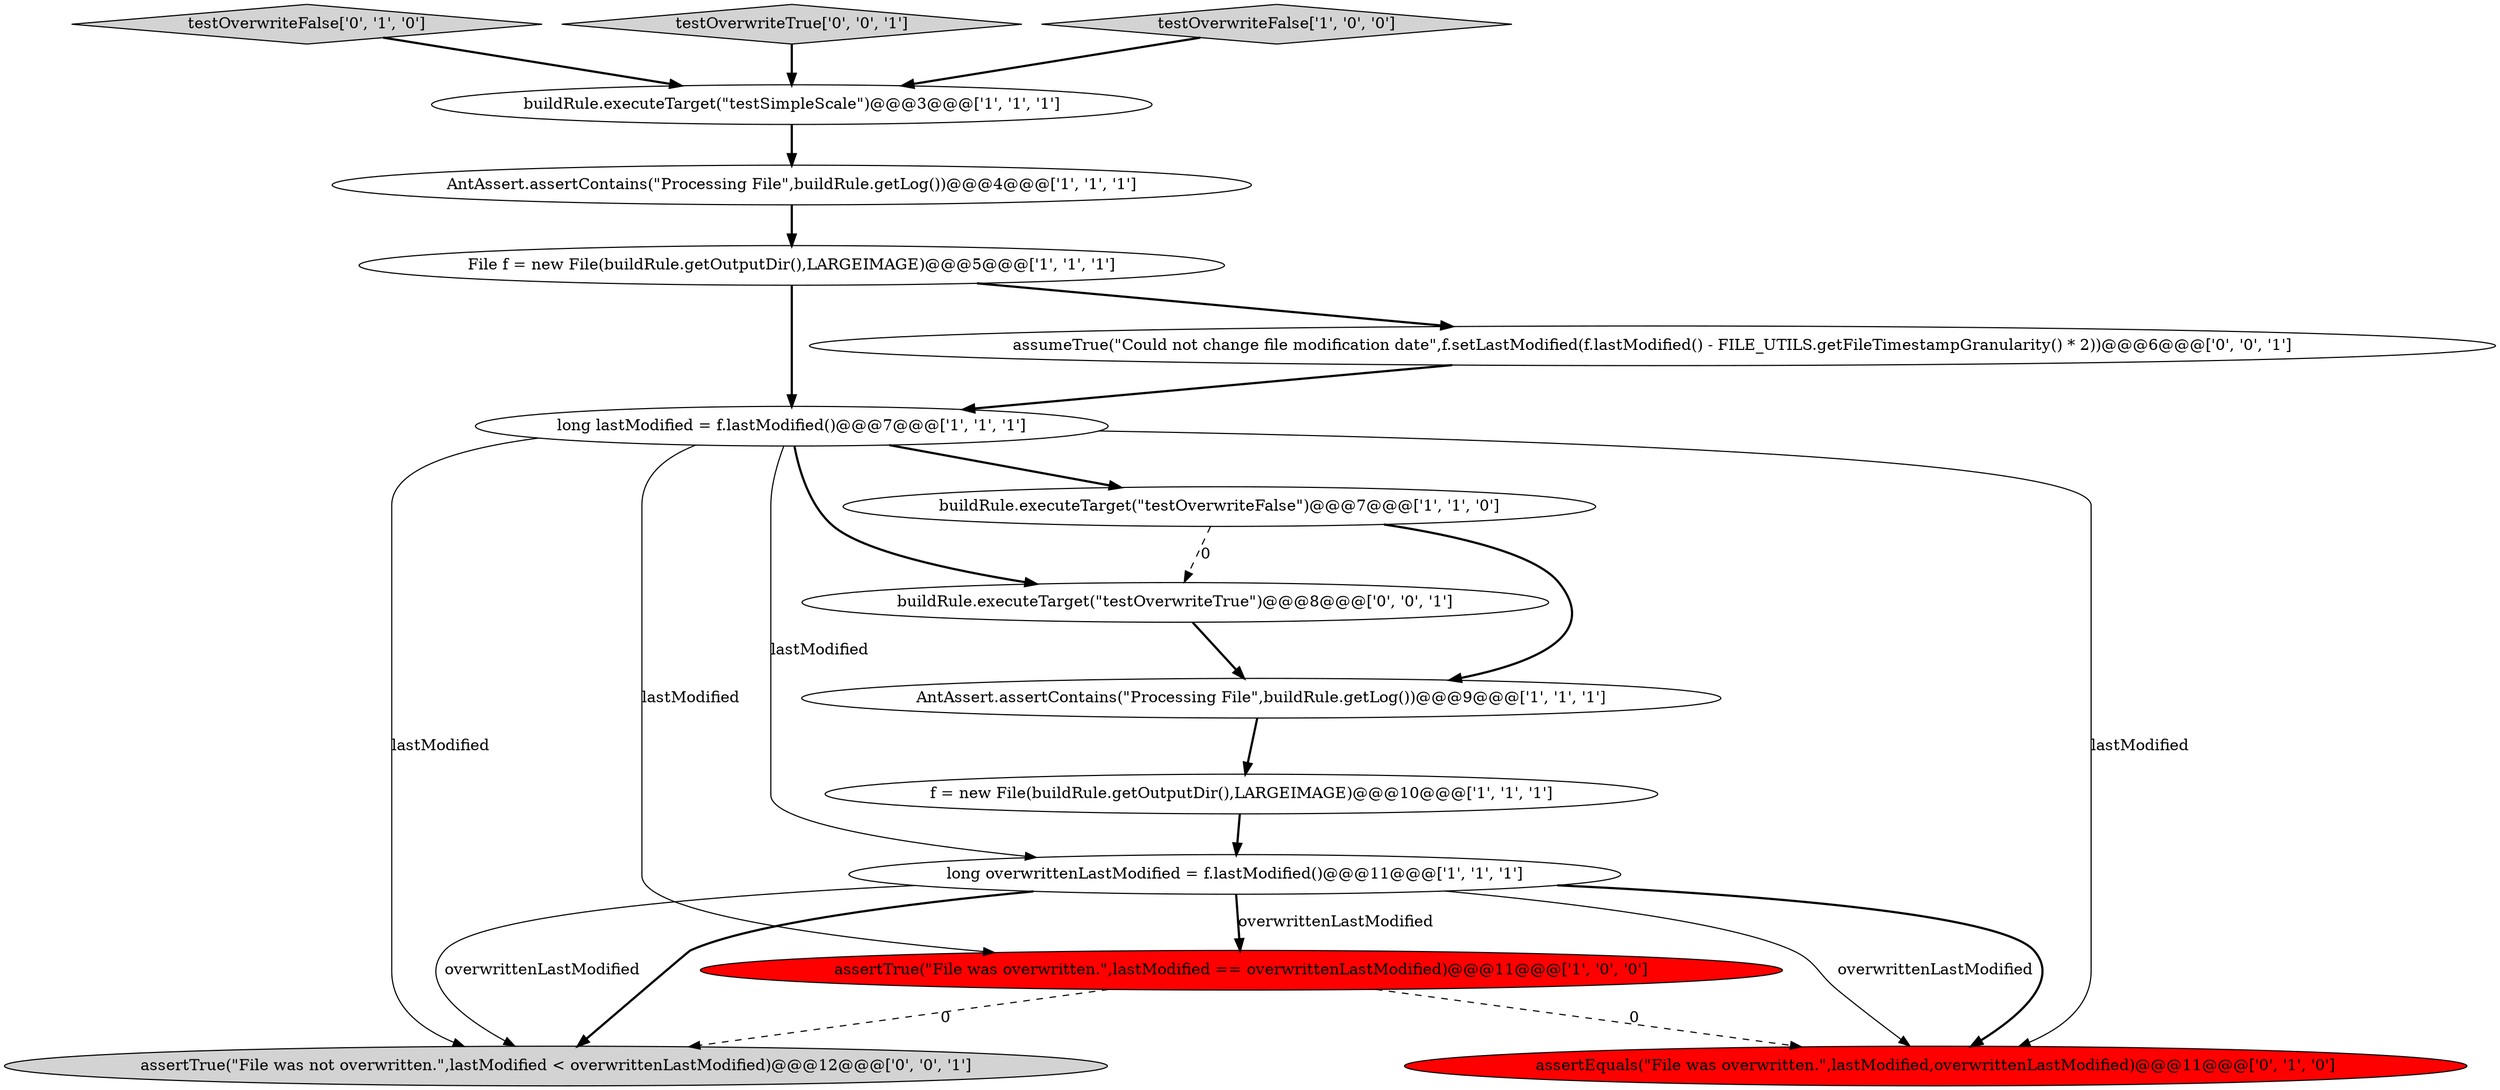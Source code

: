 digraph {
11 [style = filled, label = "testOverwriteFalse['0', '1', '0']", fillcolor = lightgray, shape = diamond image = "AAA0AAABBB2BBB"];
1 [style = filled, label = "long lastModified = f.lastModified()@@@7@@@['1', '1', '1']", fillcolor = white, shape = ellipse image = "AAA0AAABBB1BBB"];
7 [style = filled, label = "f = new File(buildRule.getOutputDir(),LARGEIMAGE)@@@10@@@['1', '1', '1']", fillcolor = white, shape = ellipse image = "AAA0AAABBB1BBB"];
2 [style = filled, label = "AntAssert.assertContains(\"Processing File\",buildRule.getLog())@@@9@@@['1', '1', '1']", fillcolor = white, shape = ellipse image = "AAA0AAABBB1BBB"];
14 [style = filled, label = "testOverwriteTrue['0', '0', '1']", fillcolor = lightgray, shape = diamond image = "AAA0AAABBB3BBB"];
13 [style = filled, label = "assertTrue(\"File was not overwritten.\",lastModified < overwrittenLastModified)@@@12@@@['0', '0', '1']", fillcolor = lightgray, shape = ellipse image = "AAA0AAABBB3BBB"];
6 [style = filled, label = "assertTrue(\"File was overwritten.\",lastModified == overwrittenLastModified)@@@11@@@['1', '0', '0']", fillcolor = red, shape = ellipse image = "AAA1AAABBB1BBB"];
10 [style = filled, label = "assertEquals(\"File was overwritten.\",lastModified,overwrittenLastModified)@@@11@@@['0', '1', '0']", fillcolor = red, shape = ellipse image = "AAA1AAABBB2BBB"];
0 [style = filled, label = "long overwrittenLastModified = f.lastModified()@@@11@@@['1', '1', '1']", fillcolor = white, shape = ellipse image = "AAA0AAABBB1BBB"];
12 [style = filled, label = "buildRule.executeTarget(\"testOverwriteTrue\")@@@8@@@['0', '0', '1']", fillcolor = white, shape = ellipse image = "AAA0AAABBB3BBB"];
3 [style = filled, label = "AntAssert.assertContains(\"Processing File\",buildRule.getLog())@@@4@@@['1', '1', '1']", fillcolor = white, shape = ellipse image = "AAA0AAABBB1BBB"];
15 [style = filled, label = "assumeTrue(\"Could not change file modification date\",f.setLastModified(f.lastModified() - FILE_UTILS.getFileTimestampGranularity() * 2))@@@6@@@['0', '0', '1']", fillcolor = white, shape = ellipse image = "AAA0AAABBB3BBB"];
9 [style = filled, label = "testOverwriteFalse['1', '0', '0']", fillcolor = lightgray, shape = diamond image = "AAA0AAABBB1BBB"];
5 [style = filled, label = "File f = new File(buildRule.getOutputDir(),LARGEIMAGE)@@@5@@@['1', '1', '1']", fillcolor = white, shape = ellipse image = "AAA0AAABBB1BBB"];
4 [style = filled, label = "buildRule.executeTarget(\"testOverwriteFalse\")@@@7@@@['1', '1', '0']", fillcolor = white, shape = ellipse image = "AAA0AAABBB1BBB"];
8 [style = filled, label = "buildRule.executeTarget(\"testSimpleScale\")@@@3@@@['1', '1', '1']", fillcolor = white, shape = ellipse image = "AAA0AAABBB1BBB"];
1->4 [style = bold, label=""];
0->13 [style = bold, label=""];
0->6 [style = bold, label=""];
8->3 [style = bold, label=""];
5->15 [style = bold, label=""];
1->6 [style = solid, label="lastModified"];
7->0 [style = bold, label=""];
0->6 [style = solid, label="overwrittenLastModified"];
0->10 [style = solid, label="overwrittenLastModified"];
4->2 [style = bold, label=""];
9->8 [style = bold, label=""];
4->12 [style = dashed, label="0"];
6->10 [style = dashed, label="0"];
1->13 [style = solid, label="lastModified"];
5->1 [style = bold, label=""];
12->2 [style = bold, label=""];
3->5 [style = bold, label=""];
0->10 [style = bold, label=""];
6->13 [style = dashed, label="0"];
1->10 [style = solid, label="lastModified"];
1->12 [style = bold, label=""];
11->8 [style = bold, label=""];
14->8 [style = bold, label=""];
2->7 [style = bold, label=""];
1->0 [style = solid, label="lastModified"];
15->1 [style = bold, label=""];
0->13 [style = solid, label="overwrittenLastModified"];
}
